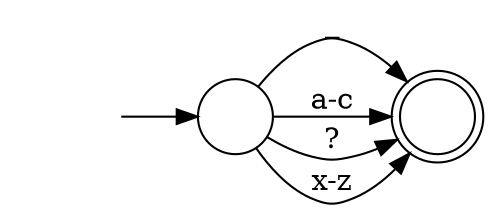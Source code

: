 digraph Automaton {
  rankdir = LR;
  0 [shape=doublecircle,label=""];
  1 [shape=circle,label=""];
  initial [shape=plaintext,label=""];
  initial -> 1
  1 -> 0 [label="_"]
  1 -> 0 [label="a-c"]
  1 -> 0 [label="?"]
  1 -> 0 [label="x-z"]
}

